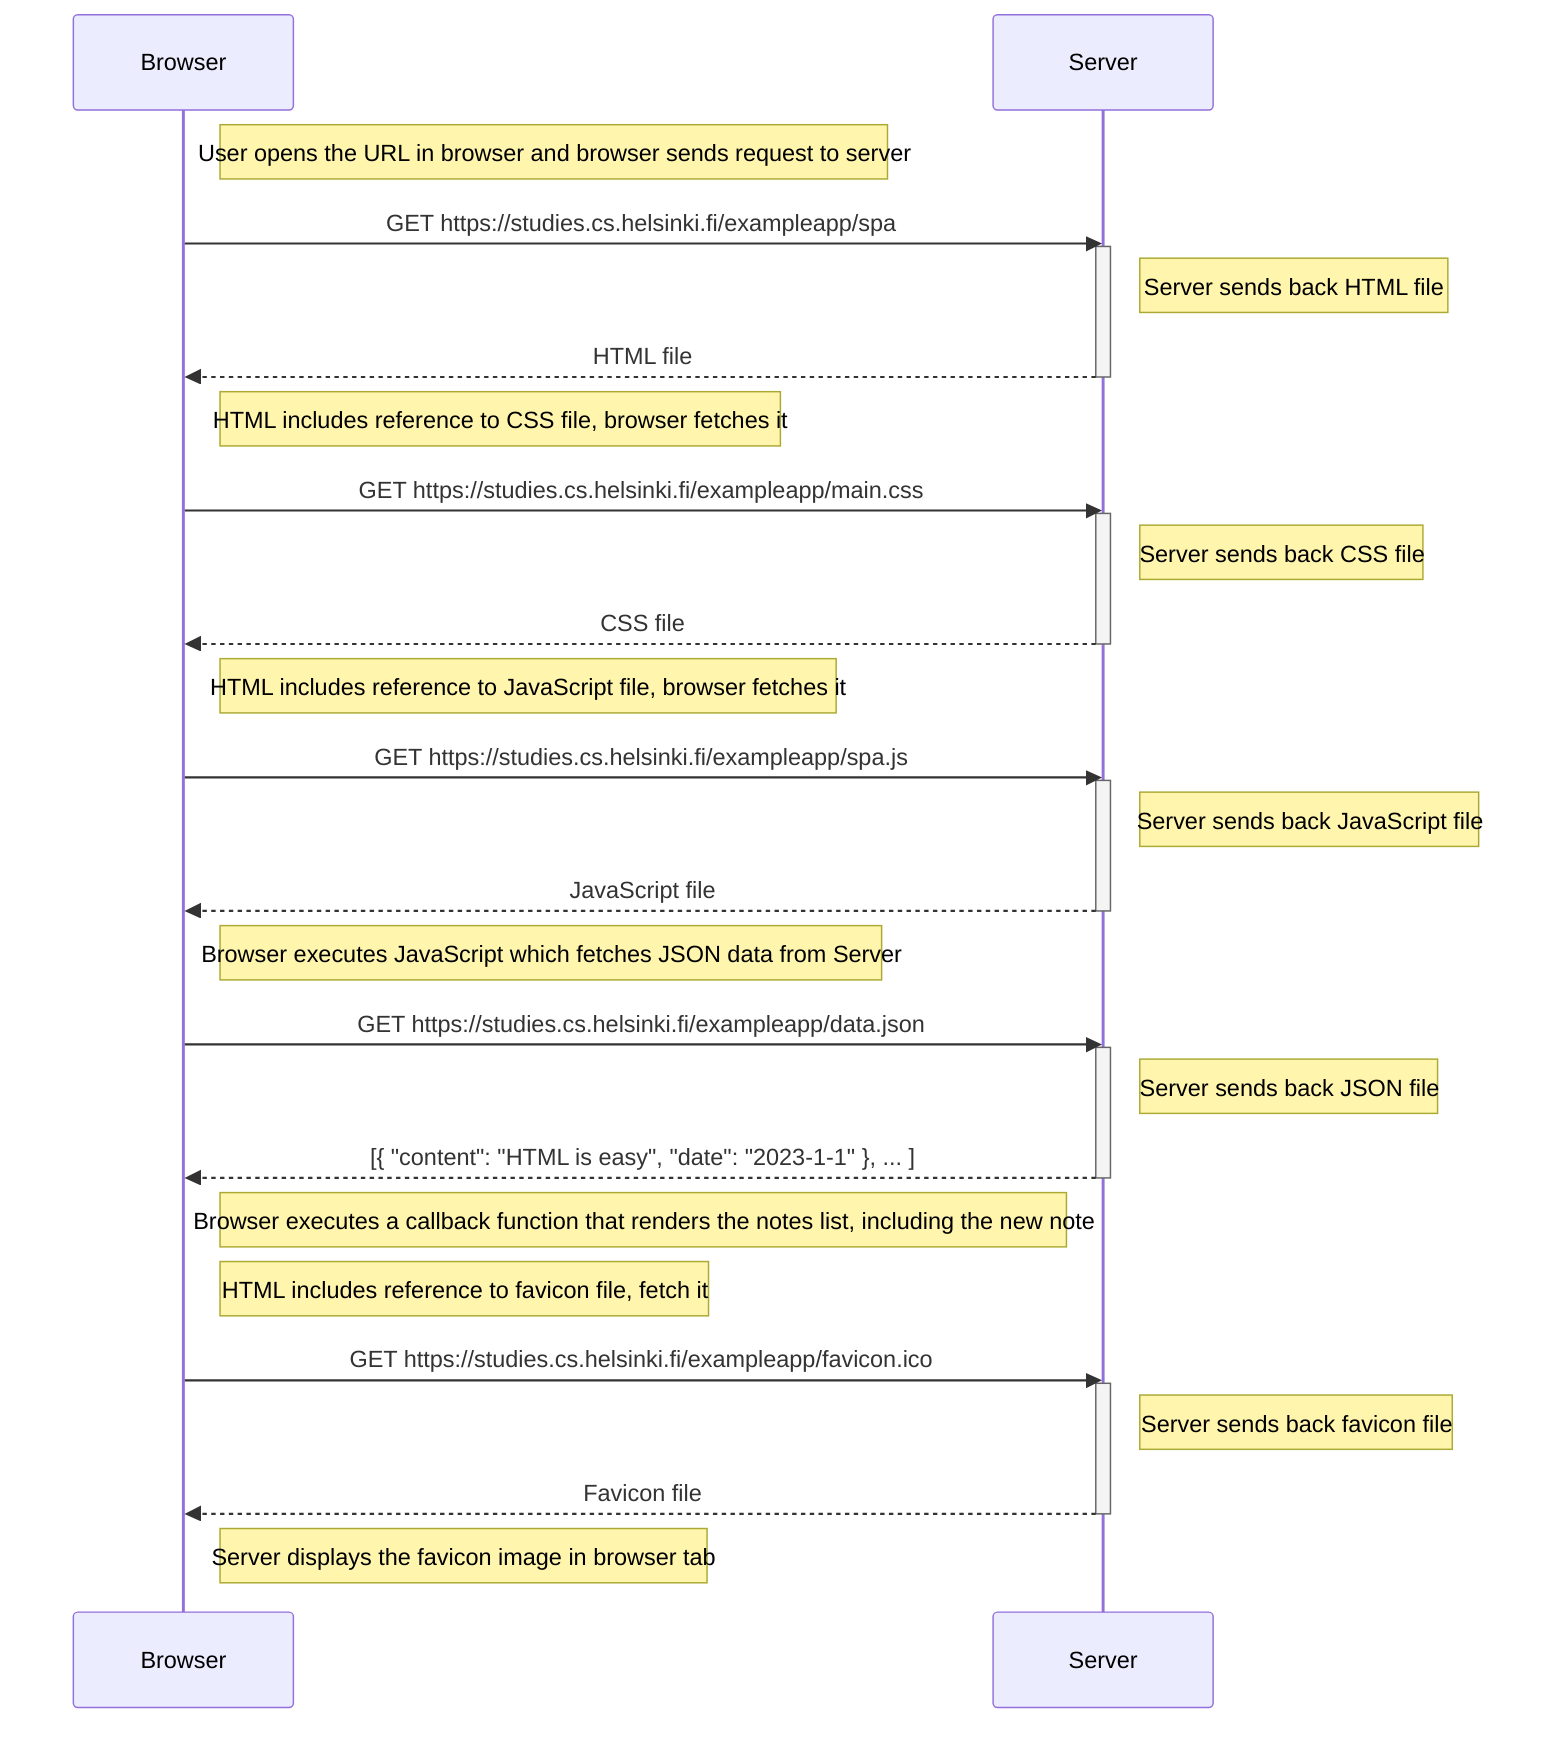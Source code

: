 sequenceDiagram
    participant Browser
    participant Server
    
    Note right of Browser: User opens the URL in browser and browser sends request to server
    Browser->>Server: GET https://studies.cs.helsinki.fi/exampleapp/spa
    activate Server
    Note right of Server: Server sends back HTML file
    Server-->>Browser: HTML file
    deactivate Server

    Note right of Browser: HTML includes reference to CSS file, browser fetches it
    Browser->>Server: GET https://studies.cs.helsinki.fi/exampleapp/main.css
    activate Server
    Note right of Server: Server sends back CSS file
    Server-->>Browser: CSS file
    deactivate Server
    
    Note right of Browser: HTML includes reference to JavaScript file, browser fetches it
    Browser->>Server: GET https://studies.cs.helsinki.fi/exampleapp/spa.js
    activate Server
    Note right of Server: Server sends back JavaScript file
    Server-->>Browser: JavaScript file
    deactivate Server
    
    Note right of Browser: Browser executes JavaScript which fetches JSON data from Server
    
    Browser->>Server: GET https://studies.cs.helsinki.fi/exampleapp/data.json
    activate Server
    Note right of Server: Server sends back JSON file
    Server-->>Browser: [{ "content": "HTML is easy", "date": "2023-1-1" }, ... ]
    deactivate Server    

    Note right of Browser: Browser executes a callback function that renders the notes list, including the new note

    Note right of Browser: HTML includes reference to favicon file, fetch it
    Browser->>Server: GET https://studies.cs.helsinki.fi/exampleapp/favicon.ico
    activate Server
    Note right of Server: Server sends back favicon file
    Server-->>Browser: Favicon file
    deactivate Server
    Note right of Browser: Server displays the favicon image in browser tab